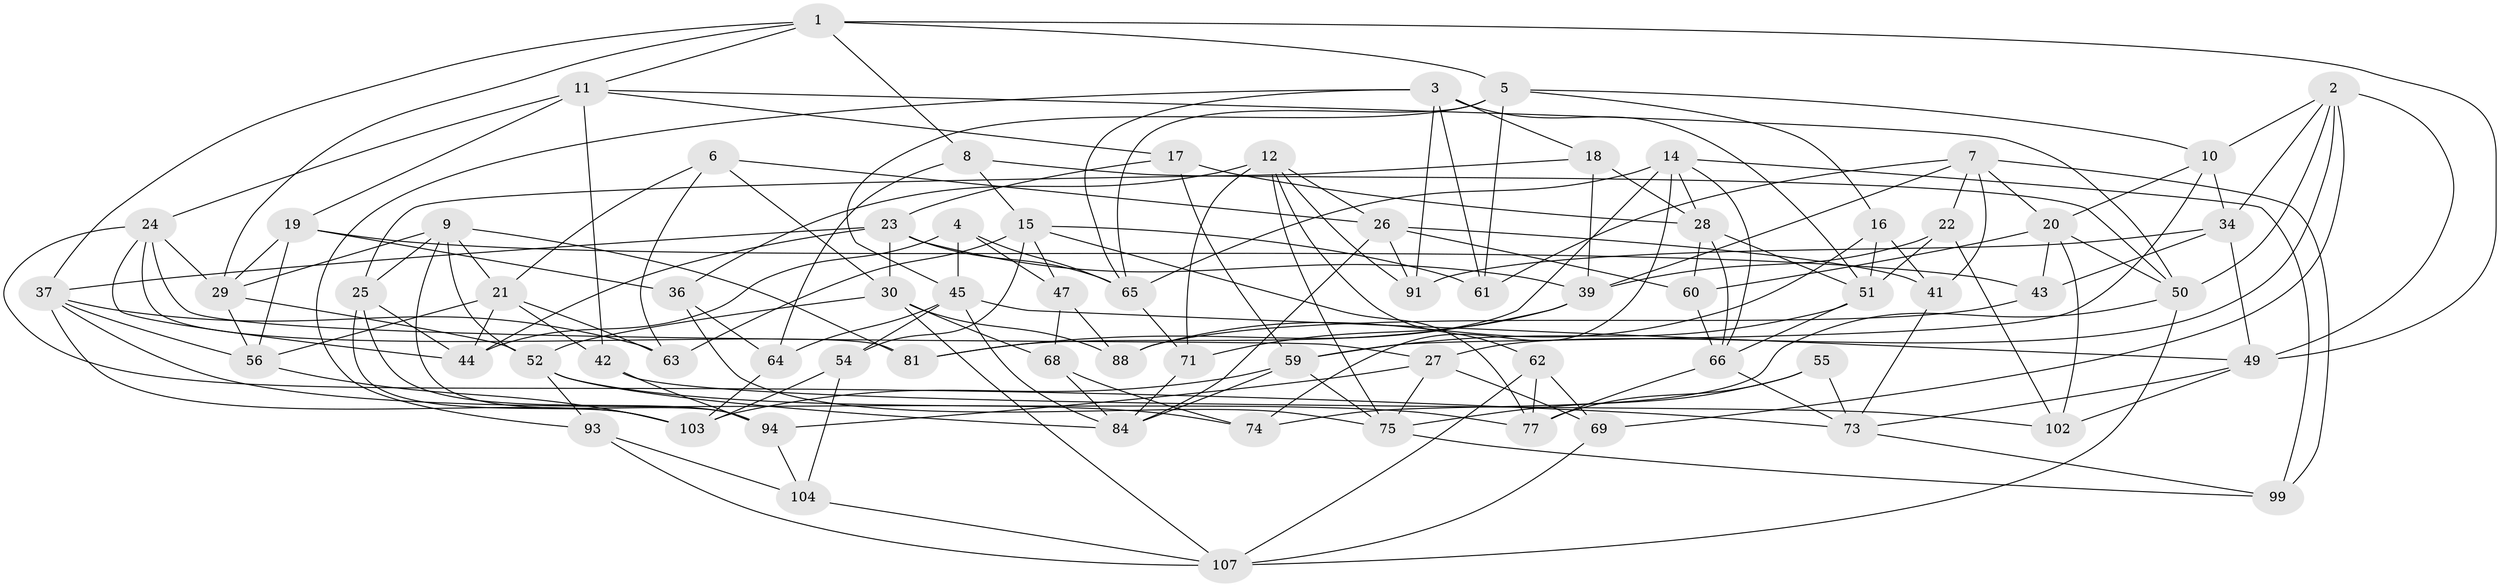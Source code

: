 // original degree distribution, {4: 1.0}
// Generated by graph-tools (version 1.1) at 2025/42/03/06/25 10:42:24]
// undirected, 72 vertices, 181 edges
graph export_dot {
graph [start="1"]
  node [color=gray90,style=filled];
  1 [super="+96"];
  2 [super="+48"];
  3 [super="+80"];
  4;
  5 [super="+32"];
  6;
  7 [super="+13"];
  8;
  9 [super="+38"];
  10 [super="+31"];
  11 [super="+40"];
  12 [super="+53"];
  14 [super="+46"];
  15 [super="+67"];
  16;
  17;
  18;
  19 [super="+111"];
  20 [super="+92"];
  21 [super="+89"];
  22;
  23 [super="+85"];
  24 [super="+72"];
  25 [super="+78"];
  26 [super="+79"];
  27 [super="+76"];
  28 [super="+105"];
  29 [super="+100"];
  30 [super="+33"];
  34 [super="+35"];
  36;
  37 [super="+70"];
  39 [super="+114"];
  41;
  42;
  43;
  44 [super="+57"];
  45 [super="+87"];
  47;
  49 [super="+95"];
  50 [super="+58"];
  51 [super="+83"];
  52 [super="+113"];
  54;
  55;
  56 [super="+106"];
  59 [super="+108"];
  60;
  61;
  62;
  63;
  64;
  65 [super="+86"];
  66 [super="+101"];
  68;
  69;
  71;
  73 [super="+82"];
  74;
  75 [super="+90"];
  77 [super="+97"];
  81;
  84 [super="+109"];
  88;
  91;
  93;
  94 [super="+98"];
  99;
  102;
  103 [super="+110"];
  104;
  107 [super="+112"];
  1 -- 29;
  1 -- 5;
  1 -- 49;
  1 -- 37;
  1 -- 8;
  1 -- 11;
  2 -- 69;
  2 -- 34;
  2 -- 10;
  2 -- 49;
  2 -- 27;
  2 -- 50;
  3 -- 61;
  3 -- 93;
  3 -- 51;
  3 -- 91;
  3 -- 65;
  3 -- 18;
  4 -- 47;
  4 -- 44;
  4 -- 45;
  4 -- 65;
  5 -- 65;
  5 -- 61;
  5 -- 16;
  5 -- 45;
  5 -- 10;
  6 -- 30;
  6 -- 21;
  6 -- 63;
  6 -- 26;
  7 -- 22;
  7 -- 20;
  7 -- 99;
  7 -- 41;
  7 -- 61;
  7 -- 39;
  8 -- 64;
  8 -- 50;
  8 -- 15;
  9 -- 29;
  9 -- 81;
  9 -- 94;
  9 -- 52;
  9 -- 21;
  9 -- 25;
  10 -- 34 [weight=2];
  10 -- 20;
  10 -- 59;
  11 -- 42;
  11 -- 19;
  11 -- 17;
  11 -- 24;
  11 -- 50;
  12 -- 36;
  12 -- 62;
  12 -- 91;
  12 -- 75;
  12 -- 71;
  12 -- 26;
  14 -- 81;
  14 -- 99;
  14 -- 28;
  14 -- 65;
  14 -- 74;
  14 -- 66;
  15 -- 63;
  15 -- 54;
  15 -- 47;
  15 -- 61;
  15 -- 77;
  16 -- 88;
  16 -- 51;
  16 -- 41;
  17 -- 23;
  17 -- 28;
  17 -- 59;
  18 -- 28;
  18 -- 25;
  18 -- 39;
  19 -- 36;
  19 -- 56 [weight=2];
  19 -- 43;
  19 -- 29;
  20 -- 43;
  20 -- 50;
  20 -- 60;
  20 -- 102;
  21 -- 63;
  21 -- 56;
  21 -- 42;
  21 -- 44;
  22 -- 102;
  22 -- 39;
  22 -- 51;
  23 -- 37;
  23 -- 65;
  23 -- 30;
  23 -- 44;
  23 -- 39;
  24 -- 73;
  24 -- 81;
  24 -- 29;
  24 -- 44;
  24 -- 27;
  25 -- 44 [weight=2];
  25 -- 94;
  25 -- 103;
  26 -- 91;
  26 -- 84;
  26 -- 41;
  26 -- 60;
  27 -- 94 [weight=2];
  27 -- 69;
  27 -- 75;
  28 -- 66;
  28 -- 51;
  28 -- 60;
  29 -- 56;
  29 -- 52;
  30 -- 107;
  30 -- 88;
  30 -- 68;
  30 -- 52;
  34 -- 91;
  34 -- 49;
  34 -- 43;
  36 -- 64;
  36 -- 75;
  37 -- 74;
  37 -- 103;
  37 -- 63;
  37 -- 56;
  39 -- 81;
  39 -- 71;
  41 -- 73;
  42 -- 102;
  42 -- 94;
  43 -- 88;
  45 -- 54;
  45 -- 84;
  45 -- 64;
  45 -- 49;
  47 -- 68;
  47 -- 88;
  49 -- 102;
  49 -- 73;
  50 -- 74;
  50 -- 107;
  51 -- 59;
  51 -- 66;
  52 -- 84;
  52 -- 93;
  52 -- 77;
  54 -- 104;
  54 -- 103;
  55 -- 73;
  55 -- 77 [weight=2];
  55 -- 75;
  56 -- 103;
  59 -- 84;
  59 -- 103;
  59 -- 75;
  60 -- 66;
  62 -- 69;
  62 -- 77;
  62 -- 107;
  64 -- 103;
  65 -- 71;
  66 -- 73;
  66 -- 77;
  68 -- 74;
  68 -- 84;
  69 -- 107;
  71 -- 84;
  73 -- 99;
  75 -- 99;
  93 -- 107;
  93 -- 104;
  94 -- 104;
  104 -- 107;
}
